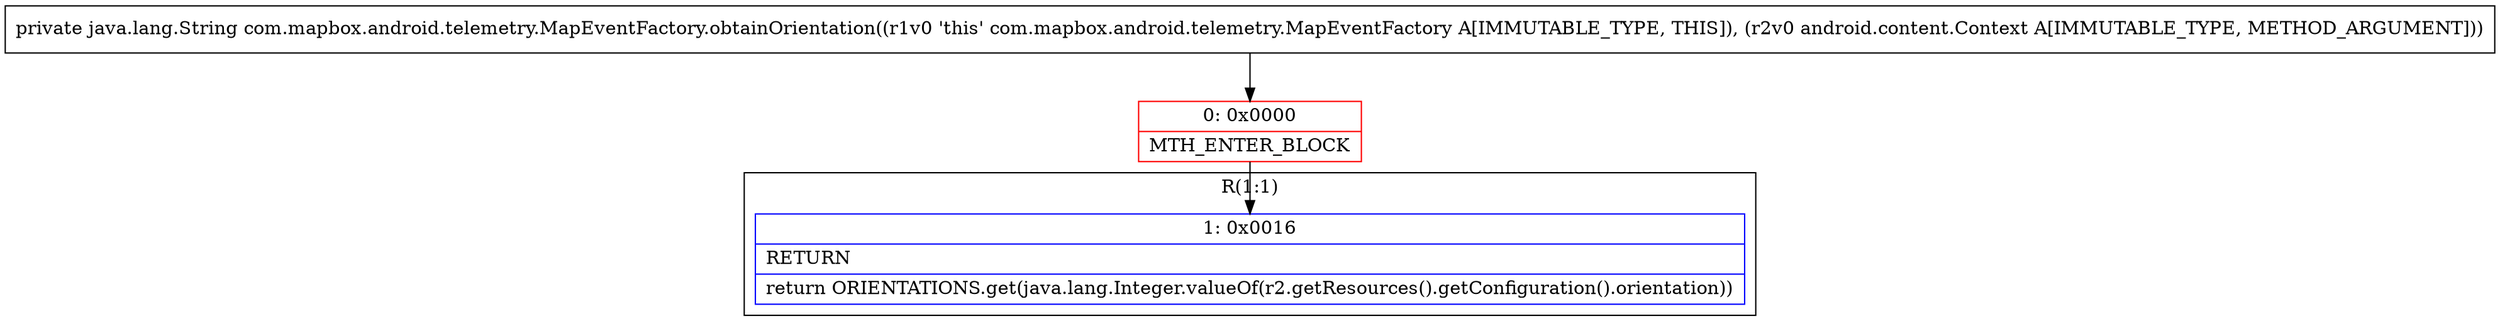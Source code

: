 digraph "CFG forcom.mapbox.android.telemetry.MapEventFactory.obtainOrientation(Landroid\/content\/Context;)Ljava\/lang\/String;" {
subgraph cluster_Region_134610198 {
label = "R(1:1)";
node [shape=record,color=blue];
Node_1 [shape=record,label="{1\:\ 0x0016|RETURN\l|return ORIENTATIONS.get(java.lang.Integer.valueOf(r2.getResources().getConfiguration().orientation))\l}"];
}
Node_0 [shape=record,color=red,label="{0\:\ 0x0000|MTH_ENTER_BLOCK\l}"];
MethodNode[shape=record,label="{private java.lang.String com.mapbox.android.telemetry.MapEventFactory.obtainOrientation((r1v0 'this' com.mapbox.android.telemetry.MapEventFactory A[IMMUTABLE_TYPE, THIS]), (r2v0 android.content.Context A[IMMUTABLE_TYPE, METHOD_ARGUMENT])) }"];
MethodNode -> Node_0;
Node_0 -> Node_1;
}

